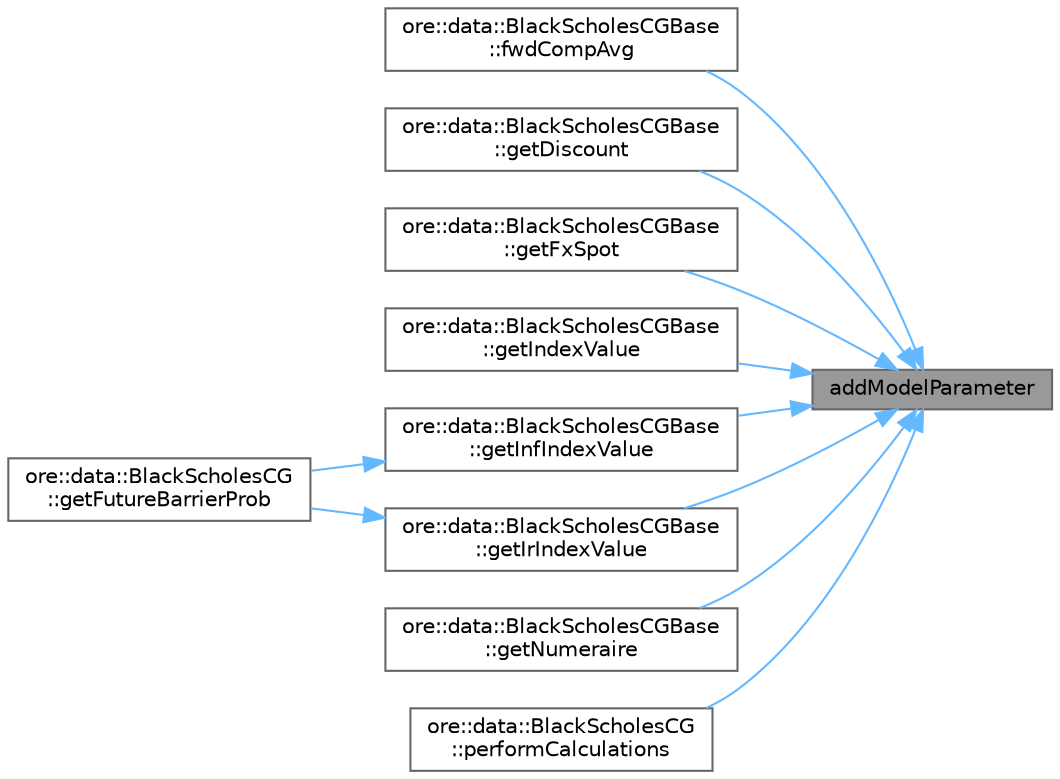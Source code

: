 digraph "addModelParameter"
{
 // INTERACTIVE_SVG=YES
 // LATEX_PDF_SIZE
  bgcolor="transparent";
  edge [fontname=Helvetica,fontsize=10,labelfontname=Helvetica,labelfontsize=10];
  node [fontname=Helvetica,fontsize=10,shape=box,height=0.2,width=0.4];
  rankdir="RL";
  Node1 [label="addModelParameter",height=0.2,width=0.4,color="gray40", fillcolor="grey60", style="filled", fontcolor="black",tooltip=" "];
  Node1 -> Node2 [dir="back",color="steelblue1",style="solid"];
  Node2 [label="ore::data::BlackScholesCGBase\l::fwdCompAvg",height=0.2,width=0.4,color="grey40", fillcolor="white", style="filled",URL="$classore_1_1data_1_1_black_scholes_c_g_base.html#ab416b70f2e10c069c2d27f932b3f7648",tooltip=" "];
  Node1 -> Node3 [dir="back",color="steelblue1",style="solid"];
  Node3 [label="ore::data::BlackScholesCGBase\l::getDiscount",height=0.2,width=0.4,color="grey40", fillcolor="white", style="filled",URL="$classore_1_1data_1_1_black_scholes_c_g_base.html#abf6f98b24020510a254ae590e6020d27",tooltip=" "];
  Node1 -> Node4 [dir="back",color="steelblue1",style="solid"];
  Node4 [label="ore::data::BlackScholesCGBase\l::getFxSpot",height=0.2,width=0.4,color="grey40", fillcolor="white", style="filled",URL="$classore_1_1data_1_1_black_scholes_c_g_base.html#a44e59e69ea691ae536b898196d8d3121",tooltip=" "];
  Node1 -> Node5 [dir="back",color="steelblue1",style="solid"];
  Node5 [label="ore::data::BlackScholesCGBase\l::getIndexValue",height=0.2,width=0.4,color="grey40", fillcolor="white", style="filled",URL="$classore_1_1data_1_1_black_scholes_c_g_base.html#acda3059c2cee3c6462c5083590438a40",tooltip=" "];
  Node1 -> Node6 [dir="back",color="steelblue1",style="solid"];
  Node6 [label="ore::data::BlackScholesCGBase\l::getInfIndexValue",height=0.2,width=0.4,color="grey40", fillcolor="white", style="filled",URL="$classore_1_1data_1_1_black_scholes_c_g_base.html#a55f8e61274bc54a570a51a5868067ffd",tooltip=" "];
  Node6 -> Node7 [dir="back",color="steelblue1",style="solid"];
  Node7 [label="ore::data::BlackScholesCG\l::getFutureBarrierProb",height=0.2,width=0.4,color="grey40", fillcolor="white", style="filled",URL="$classore_1_1data_1_1_black_scholes_c_g.html#a4881d30442518e57e72ec865222d5940",tooltip=" "];
  Node1 -> Node8 [dir="back",color="steelblue1",style="solid"];
  Node8 [label="ore::data::BlackScholesCGBase\l::getIrIndexValue",height=0.2,width=0.4,color="grey40", fillcolor="white", style="filled",URL="$classore_1_1data_1_1_black_scholes_c_g_base.html#a9ac494d33de086073701a0e5df956443",tooltip=" "];
  Node8 -> Node7 [dir="back",color="steelblue1",style="solid"];
  Node1 -> Node9 [dir="back",color="steelblue1",style="solid"];
  Node9 [label="ore::data::BlackScholesCGBase\l::getNumeraire",height=0.2,width=0.4,color="grey40", fillcolor="white", style="filled",URL="$classore_1_1data_1_1_black_scholes_c_g_base.html#a3bdcb351127a8ae4dbe49a7f11db4c28",tooltip=" "];
  Node1 -> Node10 [dir="back",color="steelblue1",style="solid"];
  Node10 [label="ore::data::BlackScholesCG\l::performCalculations",height=0.2,width=0.4,color="grey40", fillcolor="white", style="filled",URL="$classore_1_1data_1_1_black_scholes_c_g.html#a1127cccc9668a02247dc139d27121708",tooltip=" "];
}

